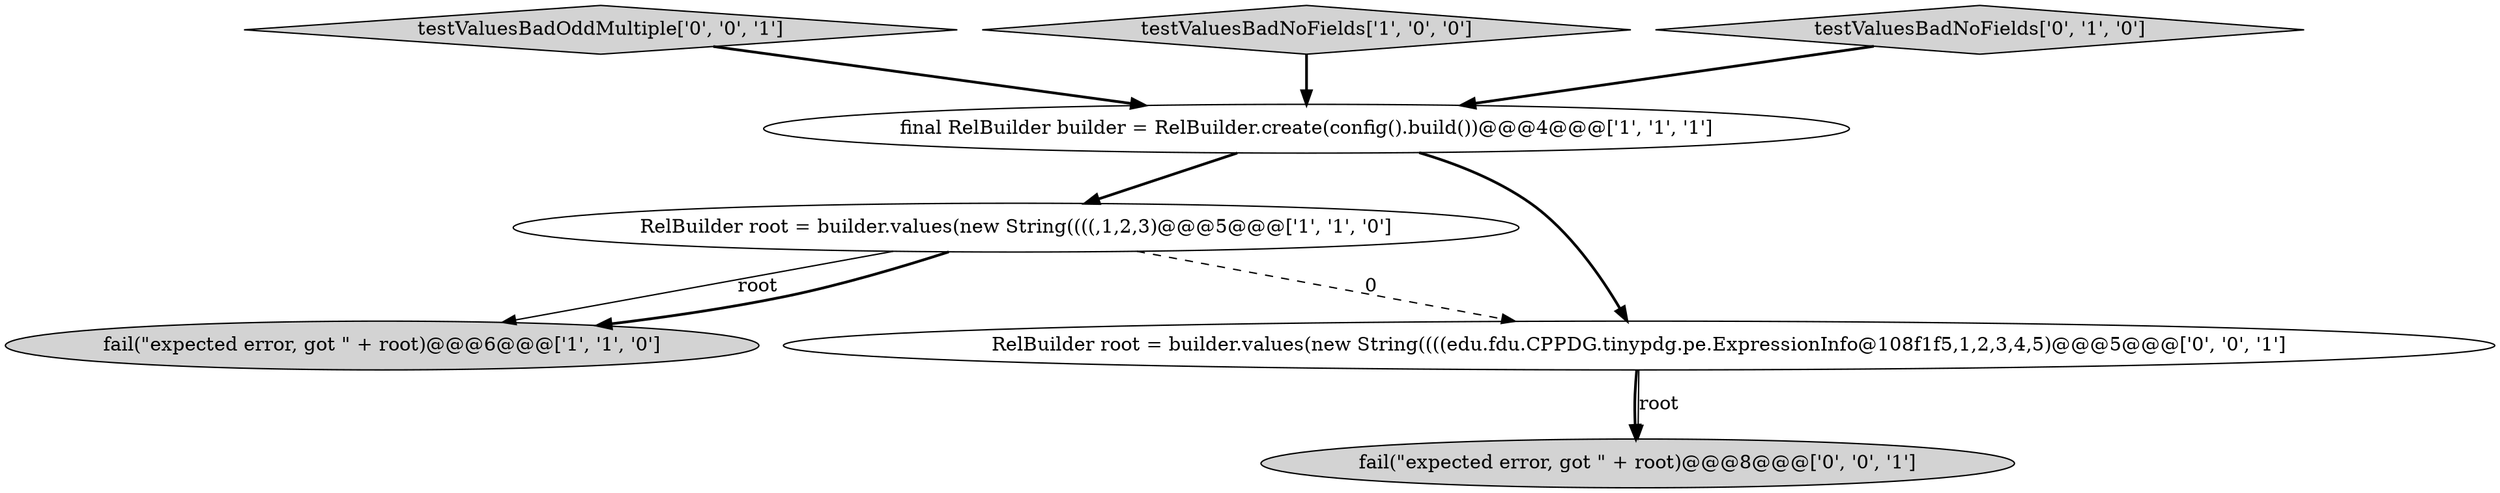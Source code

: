 digraph {
5 [style = filled, label = "testValuesBadOddMultiple['0', '0', '1']", fillcolor = lightgray, shape = diamond image = "AAA0AAABBB3BBB"];
7 [style = filled, label = "fail(\"expected error, got \" + root)@@@8@@@['0', '0', '1']", fillcolor = lightgray, shape = ellipse image = "AAA0AAABBB3BBB"];
2 [style = filled, label = "RelBuilder root = builder.values(new String((((,1,2,3)@@@5@@@['1', '1', '0']", fillcolor = white, shape = ellipse image = "AAA0AAABBB1BBB"];
0 [style = filled, label = "fail(\"expected error, got \" + root)@@@6@@@['1', '1', '0']", fillcolor = lightgray, shape = ellipse image = "AAA0AAABBB1BBB"];
3 [style = filled, label = "testValuesBadNoFields['1', '0', '0']", fillcolor = lightgray, shape = diamond image = "AAA0AAABBB1BBB"];
4 [style = filled, label = "testValuesBadNoFields['0', '1', '0']", fillcolor = lightgray, shape = diamond image = "AAA0AAABBB2BBB"];
6 [style = filled, label = "RelBuilder root = builder.values(new String((((edu.fdu.CPPDG.tinypdg.pe.ExpressionInfo@108f1f5,1,2,3,4,5)@@@5@@@['0', '0', '1']", fillcolor = white, shape = ellipse image = "AAA0AAABBB3BBB"];
1 [style = filled, label = "final RelBuilder builder = RelBuilder.create(config().build())@@@4@@@['1', '1', '1']", fillcolor = white, shape = ellipse image = "AAA0AAABBB1BBB"];
2->0 [style = solid, label="root"];
5->1 [style = bold, label=""];
4->1 [style = bold, label=""];
2->0 [style = bold, label=""];
1->6 [style = bold, label=""];
1->2 [style = bold, label=""];
6->7 [style = bold, label=""];
3->1 [style = bold, label=""];
6->7 [style = solid, label="root"];
2->6 [style = dashed, label="0"];
}
